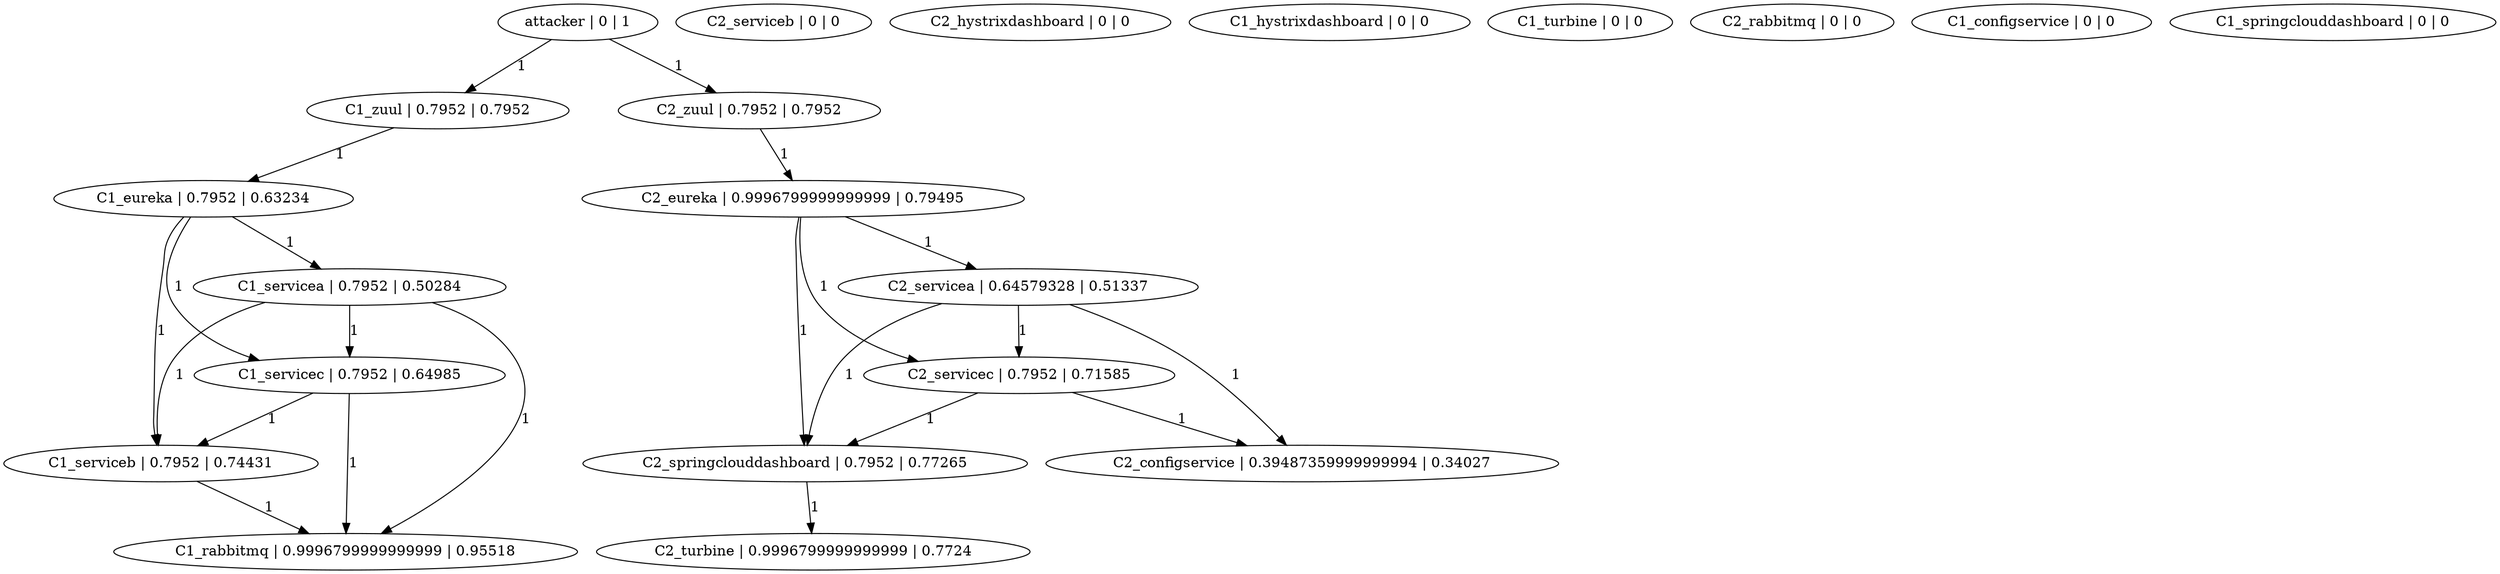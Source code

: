 digraph G {
C1_servicea [label="C1_servicea | 0.7952 | 0.50284"];
C1_zuul [label="C1_zuul | 0.7952 | 0.7952"];
C2_serviceb [label="C2_serviceb | 0 | 0"];
C1_servicec [label="C1_servicec | 0.7952 | 0.64985"];
C2_turbine [label="C2_turbine | 0.9996799999999999 | 0.7724"];
C1_serviceb [label="C1_serviceb | 0.7952 | 0.74431"];
C2_hystrixdashboard [label="C2_hystrixdashboard | 0 | 0"];
C1_rabbitmq [label="C1_rabbitmq | 0.9996799999999999 | 0.95518"];
C2_eureka [label="C2_eureka | 0.9996799999999999 | 0.79495"];
C1_hystrixdashboard [label="C1_hystrixdashboard | 0 | 0"];
C2_springclouddashboard [label="C2_springclouddashboard | 0.7952 | 0.77265"];
C2_servicea [label="C2_servicea | 0.64579328 | 0.51337"];
C1_turbine [label="C1_turbine | 0 | 0"];
C2_rabbitmq [label="C2_rabbitmq | 0 | 0"];
C1_configservice [label="C1_configservice | 0 | 0"];
attacker [label="attacker | 0 | 1"];
C2_configservice [label="C2_configservice | 0.39487359999999994 | 0.34027"];
C2_zuul [label="C2_zuul | 0.7952 | 0.7952"];
C1_eureka [label="C1_eureka | 0.7952 | 0.63234"];
C1_springclouddashboard [label="C1_springclouddashboard | 0 | 0"];
C2_servicec [label="C2_servicec | 0.7952 | 0.71585"];
attacker -> C1_zuul [label=1];
attacker -> C2_zuul [label=1];
C1_zuul -> C1_eureka [label=1];
C2_zuul -> C2_eureka [label=1];
C1_eureka -> C1_servicea [label=1];
C1_eureka -> C1_servicec [label=1];
C1_eureka -> C1_serviceb [label=1];
C2_eureka -> C2_servicea [label=1];
C2_eureka -> C2_servicec [label=1];
C2_eureka -> C2_springclouddashboard [label=1];
C1_servicea -> C1_servicec [label=1];
C1_servicea -> C1_serviceb [label=1];
C1_servicea -> C1_rabbitmq [label=1];
C1_servicec -> C1_serviceb [label=1];
C1_servicec -> C1_rabbitmq [label=1];
C1_serviceb -> C1_rabbitmq [label=1];
C2_servicea -> C2_servicec [label=1];
C2_servicea -> C2_springclouddashboard [label=1];
C2_servicea -> C2_configservice [label=1];
C2_servicec -> C2_configservice [label=1];
C2_servicec -> C2_springclouddashboard [label=1];
C2_springclouddashboard -> C2_turbine [label=1];
}
